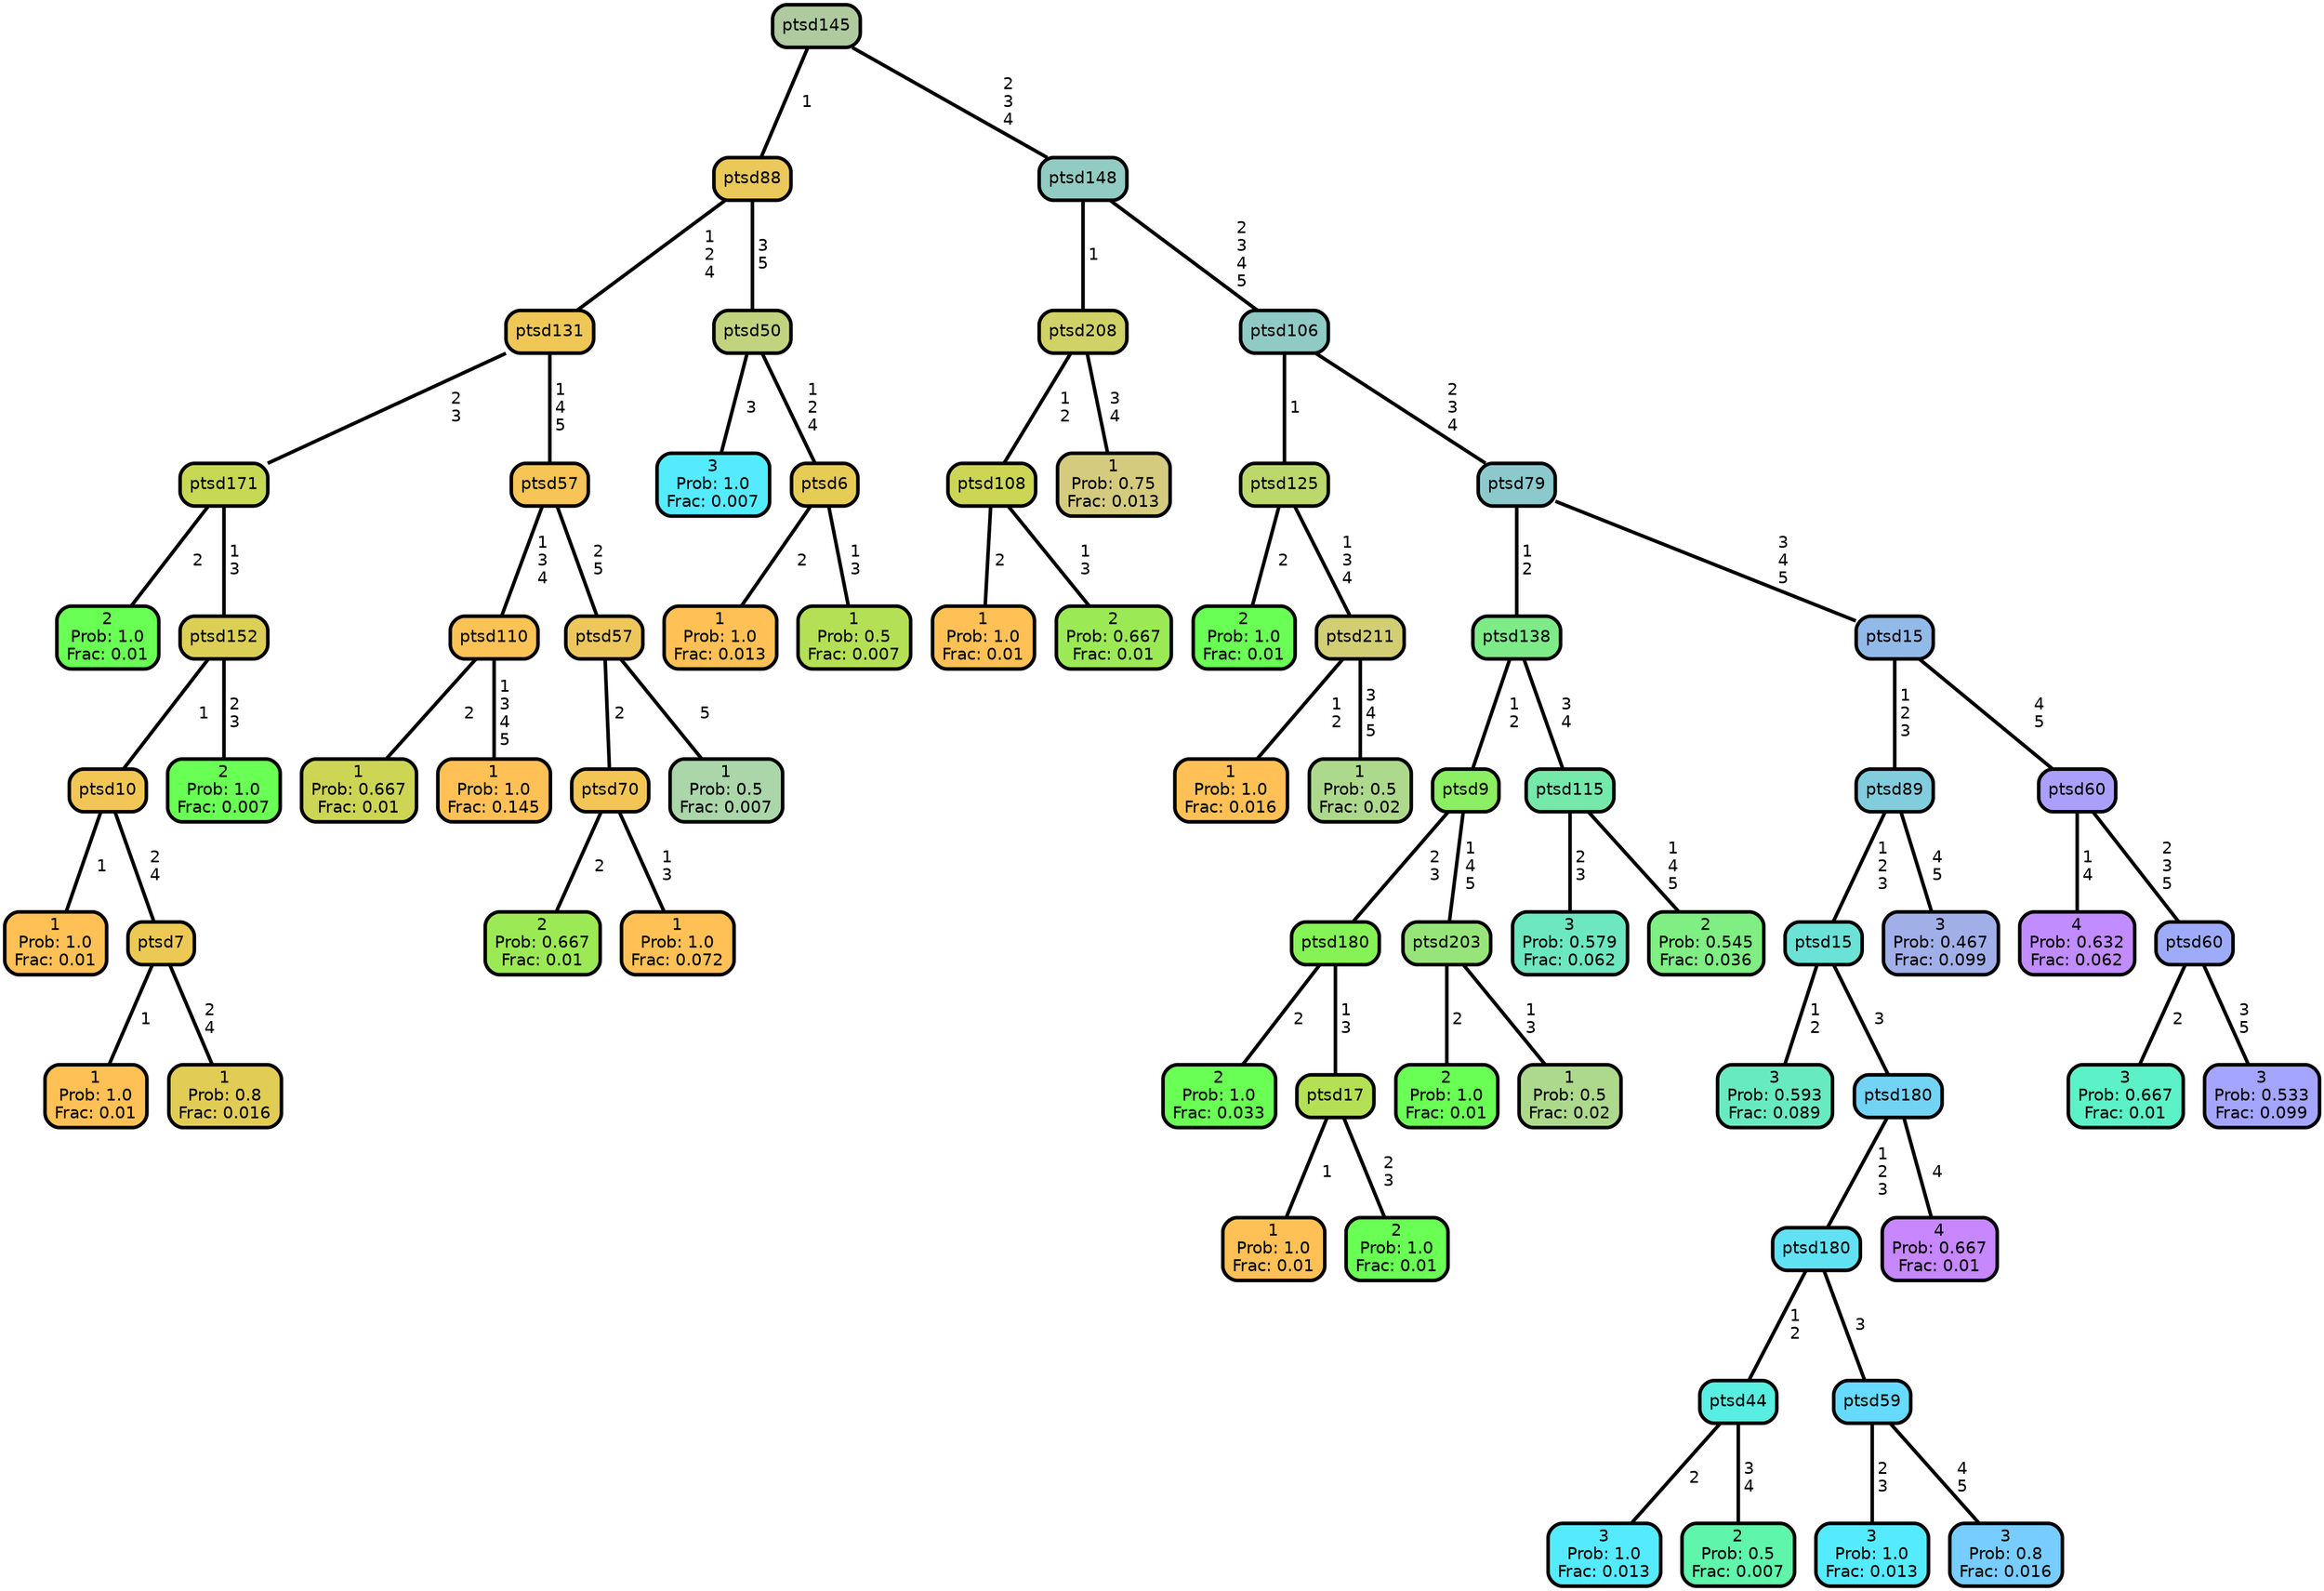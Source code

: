 graph Tree {
node [shape=box, style="filled, rounded",color="black",penwidth="3",fontcolor="black",                 fontname=helvetica] ;
graph [ranksep="0 equally", splines=straight,                 bgcolor=transparent, dpi=200] ;
edge [fontname=helvetica, color=black] ;
0 [label="2
Prob: 1.0
Frac: 0.01", fillcolor="#6aff55"] ;
1 [label="ptsd171", fillcolor="#c7d855"] ;
2 [label="1
Prob: 1.0
Frac: 0.01", fillcolor="#ffc155"] ;
3 [label="ptsd10", fillcolor="#f1c655"] ;
4 [label="1
Prob: 1.0
Frac: 0.01", fillcolor="#ffc155"] ;
5 [label="ptsd7", fillcolor="#ecc855"] ;
6 [label="1
Prob: 0.8
Frac: 0.016", fillcolor="#e1cd55"] ;
7 [label="ptsd152", fillcolor="#dccf55"] ;
8 [label="2
Prob: 1.0
Frac: 0.007", fillcolor="#6aff55"] ;
9 [label="ptsd131", fillcolor="#eec756"] ;
10 [label="1
Prob: 0.667
Frac: 0.01", fillcolor="#cdd555"] ;
11 [label="ptsd110", fillcolor="#fbc255"] ;
12 [label="1
Prob: 1.0
Frac: 0.145", fillcolor="#ffc155"] ;
13 [label="ptsd57", fillcolor="#f6c457"] ;
14 [label="2
Prob: 0.667
Frac: 0.01", fillcolor="#9bea55"] ;
15 [label="ptsd70", fillcolor="#f3c555"] ;
16 [label="1
Prob: 1.0
Frac: 0.072", fillcolor="#ffc155"] ;
17 [label="ptsd57", fillcolor="#edc75b"] ;
18 [label="1
Prob: 0.5
Frac: 0.007", fillcolor="#aad6aa"] ;
19 [label="ptsd88", fillcolor="#eac85a"] ;
20 [label="3
Prob: 1.0
Frac: 0.007", fillcolor="#55ebff"] ;
21 [label="ptsd50", fillcolor="#c1d37f"] ;
22 [label="1
Prob: 1.0
Frac: 0.013", fillcolor="#ffc155"] ;
23 [label="ptsd6", fillcolor="#e6cb55"] ;
24 [label="1
Prob: 0.5
Frac: 0.007", fillcolor="#b4e055"] ;
25 [label="ptsd145", fillcolor="#afca9f"] ;
26 [label="1
Prob: 1.0
Frac: 0.01", fillcolor="#ffc155"] ;
27 [label="ptsd108", fillcolor="#cdd555"] ;
28 [label="2
Prob: 0.667
Frac: 0.01", fillcolor="#9bea55"] ;
29 [label="ptsd208", fillcolor="#d0d166"] ;
30 [label="1
Prob: 0.75
Frac: 0.013", fillcolor="#d4cb7f"] ;
31 [label="ptsd148", fillcolor="#92cbc1"] ;
32 [label="2
Prob: 1.0
Frac: 0.01", fillcolor="#6aff55"] ;
33 [label="ptsd125", fillcolor="#bcd86d"] ;
34 [label="1
Prob: 1.0
Frac: 0.016", fillcolor="#ffc155"] ;
35 [label="ptsd211", fillcolor="#d2ce73"] ;
36 [label="1
Prob: 0.5
Frac: 0.02", fillcolor="#add98d"] ;
37 [label="ptsd106", fillcolor="#8fcac5"] ;
38 [label="2
Prob: 1.0
Frac: 0.033", fillcolor="#6aff55"] ;
39 [label="ptsd180", fillcolor="#85f355"] ;
40 [label="1
Prob: 1.0
Frac: 0.01", fillcolor="#ffc155"] ;
41 [label="ptsd17", fillcolor="#b4e055"] ;
42 [label="2
Prob: 1.0
Frac: 0.01", fillcolor="#6aff55"] ;
43 [label="ptsd9", fillcolor="#8cee62"] ;
44 [label="2
Prob: 1.0
Frac: 0.01", fillcolor="#6aff55"] ;
45 [label="ptsd203", fillcolor="#97e57a"] ;
46 [label="1
Prob: 0.5
Frac: 0.02", fillcolor="#add98d"] ;
47 [label="ptsd138", fillcolor="#7eeb89"] ;
48 [label="3
Prob: 0.579
Frac: 0.062", fillcolor="#6de7c0"] ;
49 [label="ptsd115", fillcolor="#74e9aa"] ;
50 [label="2
Prob: 0.545
Frac: 0.036", fillcolor="#7fee83"] ;
51 [label="ptsd79", fillcolor="#8cc9cc"] ;
52 [label="3
Prob: 0.593
Frac: 0.089", fillcolor="#68eac0"] ;
53 [label="ptsd15", fillcolor="#6ce1d5"] ;
54 [label="3
Prob: 1.0
Frac: 0.013", fillcolor="#55ebff"] ;
55 [label="ptsd44", fillcolor="#58eee2"] ;
56 [label="2
Prob: 0.5
Frac: 0.007", fillcolor="#5ff5aa"] ;
57 [label="ptsd180", fillcolor="#61e2f3"] ;
58 [label="3
Prob: 1.0
Frac: 0.013", fillcolor="#55ebff"] ;
59 [label="ptsd59", fillcolor="#67daff"] ;
60 [label="3
Prob: 0.8
Frac: 0.016", fillcolor="#77cdff"] ;
61 [label="ptsd180", fillcolor="#72d3f5"] ;
62 [label="4
Prob: 0.667
Frac: 0.01", fillcolor="#c687ff"] ;
63 [label="ptsd89", fillcolor="#81cddd"] ;
64 [label="3
Prob: 0.467
Frac: 0.099", fillcolor="#a0afe8"] ;
65 [label="ptsd15", fillcolor="#92bae9"] ;
66 [label="4
Prob: 0.632
Frac: 0.062", fillcolor="#c08cff"] ;
67 [label="ptsd60", fillcolor="#aaa0fb"] ;
68 [label="3
Prob: 0.667
Frac: 0.01", fillcolor="#5cf1c6"] ;
69 [label="ptsd60", fillcolor="#9dabf9"] ;
70 [label="3
Prob: 0.533
Frac: 0.099", fillcolor="#a4a5ff"] ;
1 -- 0 [label=" 2",penwidth=3] ;
1 -- 7 [label=" 1\n 3",penwidth=3] ;
3 -- 2 [label=" 1",penwidth=3] ;
3 -- 5 [label=" 2\n 4",penwidth=3] ;
5 -- 4 [label=" 1",penwidth=3] ;
5 -- 6 [label=" 2\n 4",penwidth=3] ;
7 -- 3 [label=" 1",penwidth=3] ;
7 -- 8 [label=" 2\n 3",penwidth=3] ;
9 -- 1 [label=" 2\n 3",penwidth=3] ;
9 -- 13 [label=" 1\n 4\n 5",penwidth=3] ;
11 -- 10 [label=" 2",penwidth=3] ;
11 -- 12 [label=" 1\n 3\n 4\n 5",penwidth=3] ;
13 -- 11 [label=" 1\n 3\n 4",penwidth=3] ;
13 -- 17 [label=" 2\n 5",penwidth=3] ;
15 -- 14 [label=" 2",penwidth=3] ;
15 -- 16 [label=" 1\n 3",penwidth=3] ;
17 -- 15 [label=" 2",penwidth=3] ;
17 -- 18 [label=" 5",penwidth=3] ;
19 -- 9 [label=" 1\n 2\n 4",penwidth=3] ;
19 -- 21 [label=" 3\n 5",penwidth=3] ;
21 -- 20 [label=" 3",penwidth=3] ;
21 -- 23 [label=" 1\n 2\n 4",penwidth=3] ;
23 -- 22 [label=" 2",penwidth=3] ;
23 -- 24 [label=" 1\n 3",penwidth=3] ;
25 -- 19 [label=" 1",penwidth=3] ;
25 -- 31 [label=" 2\n 3\n 4",penwidth=3] ;
27 -- 26 [label=" 2",penwidth=3] ;
27 -- 28 [label=" 1\n 3",penwidth=3] ;
29 -- 27 [label=" 1\n 2",penwidth=3] ;
29 -- 30 [label=" 3\n 4",penwidth=3] ;
31 -- 29 [label=" 1",penwidth=3] ;
31 -- 37 [label=" 2\n 3\n 4\n 5",penwidth=3] ;
33 -- 32 [label=" 2",penwidth=3] ;
33 -- 35 [label=" 1\n 3\n 4",penwidth=3] ;
35 -- 34 [label=" 1\n 2",penwidth=3] ;
35 -- 36 [label=" 3\n 4\n 5",penwidth=3] ;
37 -- 33 [label=" 1",penwidth=3] ;
37 -- 51 [label=" 2\n 3\n 4",penwidth=3] ;
39 -- 38 [label=" 2",penwidth=3] ;
39 -- 41 [label=" 1\n 3",penwidth=3] ;
41 -- 40 [label=" 1",penwidth=3] ;
41 -- 42 [label=" 2\n 3",penwidth=3] ;
43 -- 39 [label=" 2\n 3",penwidth=3] ;
43 -- 45 [label=" 1\n 4\n 5",penwidth=3] ;
45 -- 44 [label=" 2",penwidth=3] ;
45 -- 46 [label=" 1\n 3",penwidth=3] ;
47 -- 43 [label=" 1\n 2",penwidth=3] ;
47 -- 49 [label=" 3\n 4",penwidth=3] ;
49 -- 48 [label=" 2\n 3",penwidth=3] ;
49 -- 50 [label=" 1\n 4\n 5",penwidth=3] ;
51 -- 47 [label=" 1\n 2",penwidth=3] ;
51 -- 65 [label=" 3\n 4\n 5",penwidth=3] ;
53 -- 52 [label=" 1\n 2",penwidth=3] ;
53 -- 61 [label=" 3",penwidth=3] ;
55 -- 54 [label=" 2",penwidth=3] ;
55 -- 56 [label=" 3\n 4",penwidth=3] ;
57 -- 55 [label=" 1\n 2",penwidth=3] ;
57 -- 59 [label=" 3",penwidth=3] ;
59 -- 58 [label=" 2\n 3",penwidth=3] ;
59 -- 60 [label=" 4\n 5",penwidth=3] ;
61 -- 57 [label=" 1\n 2\n 3",penwidth=3] ;
61 -- 62 [label=" 4",penwidth=3] ;
63 -- 53 [label=" 1\n 2\n 3",penwidth=3] ;
63 -- 64 [label=" 4\n 5",penwidth=3] ;
65 -- 63 [label=" 1\n 2\n 3",penwidth=3] ;
65 -- 67 [label=" 4\n 5",penwidth=3] ;
67 -- 66 [label=" 1\n 4",penwidth=3] ;
67 -- 69 [label=" 2\n 3\n 5",penwidth=3] ;
69 -- 68 [label=" 2",penwidth=3] ;
69 -- 70 [label=" 3\n 5",penwidth=3] ;
{rank = same;}}